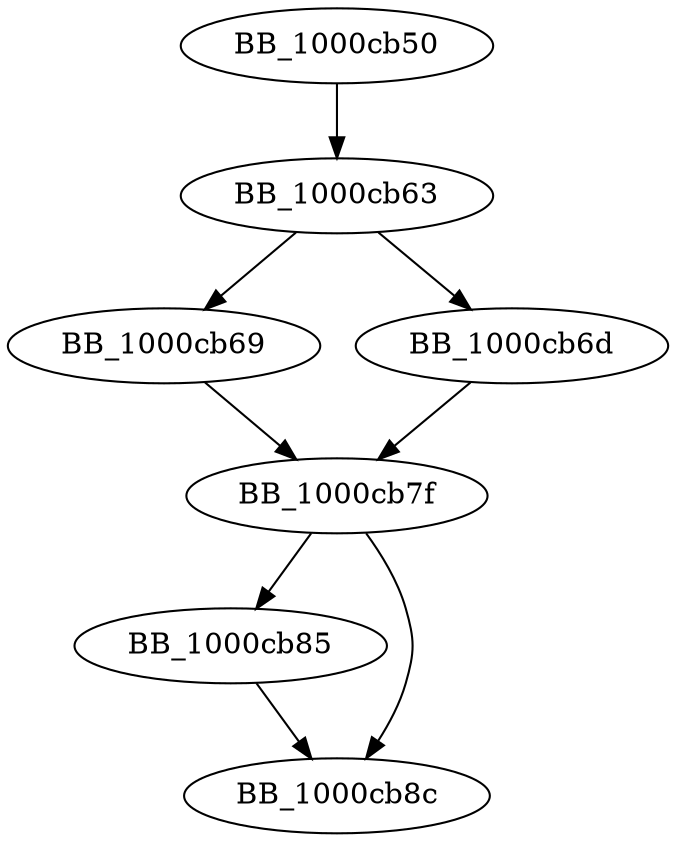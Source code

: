 DiGraph ___crtGetStringTypeW{
BB_1000cb50->BB_1000cb63
BB_1000cb63->BB_1000cb69
BB_1000cb63->BB_1000cb6d
BB_1000cb69->BB_1000cb7f
BB_1000cb6d->BB_1000cb7f
BB_1000cb7f->BB_1000cb85
BB_1000cb7f->BB_1000cb8c
BB_1000cb85->BB_1000cb8c
}

